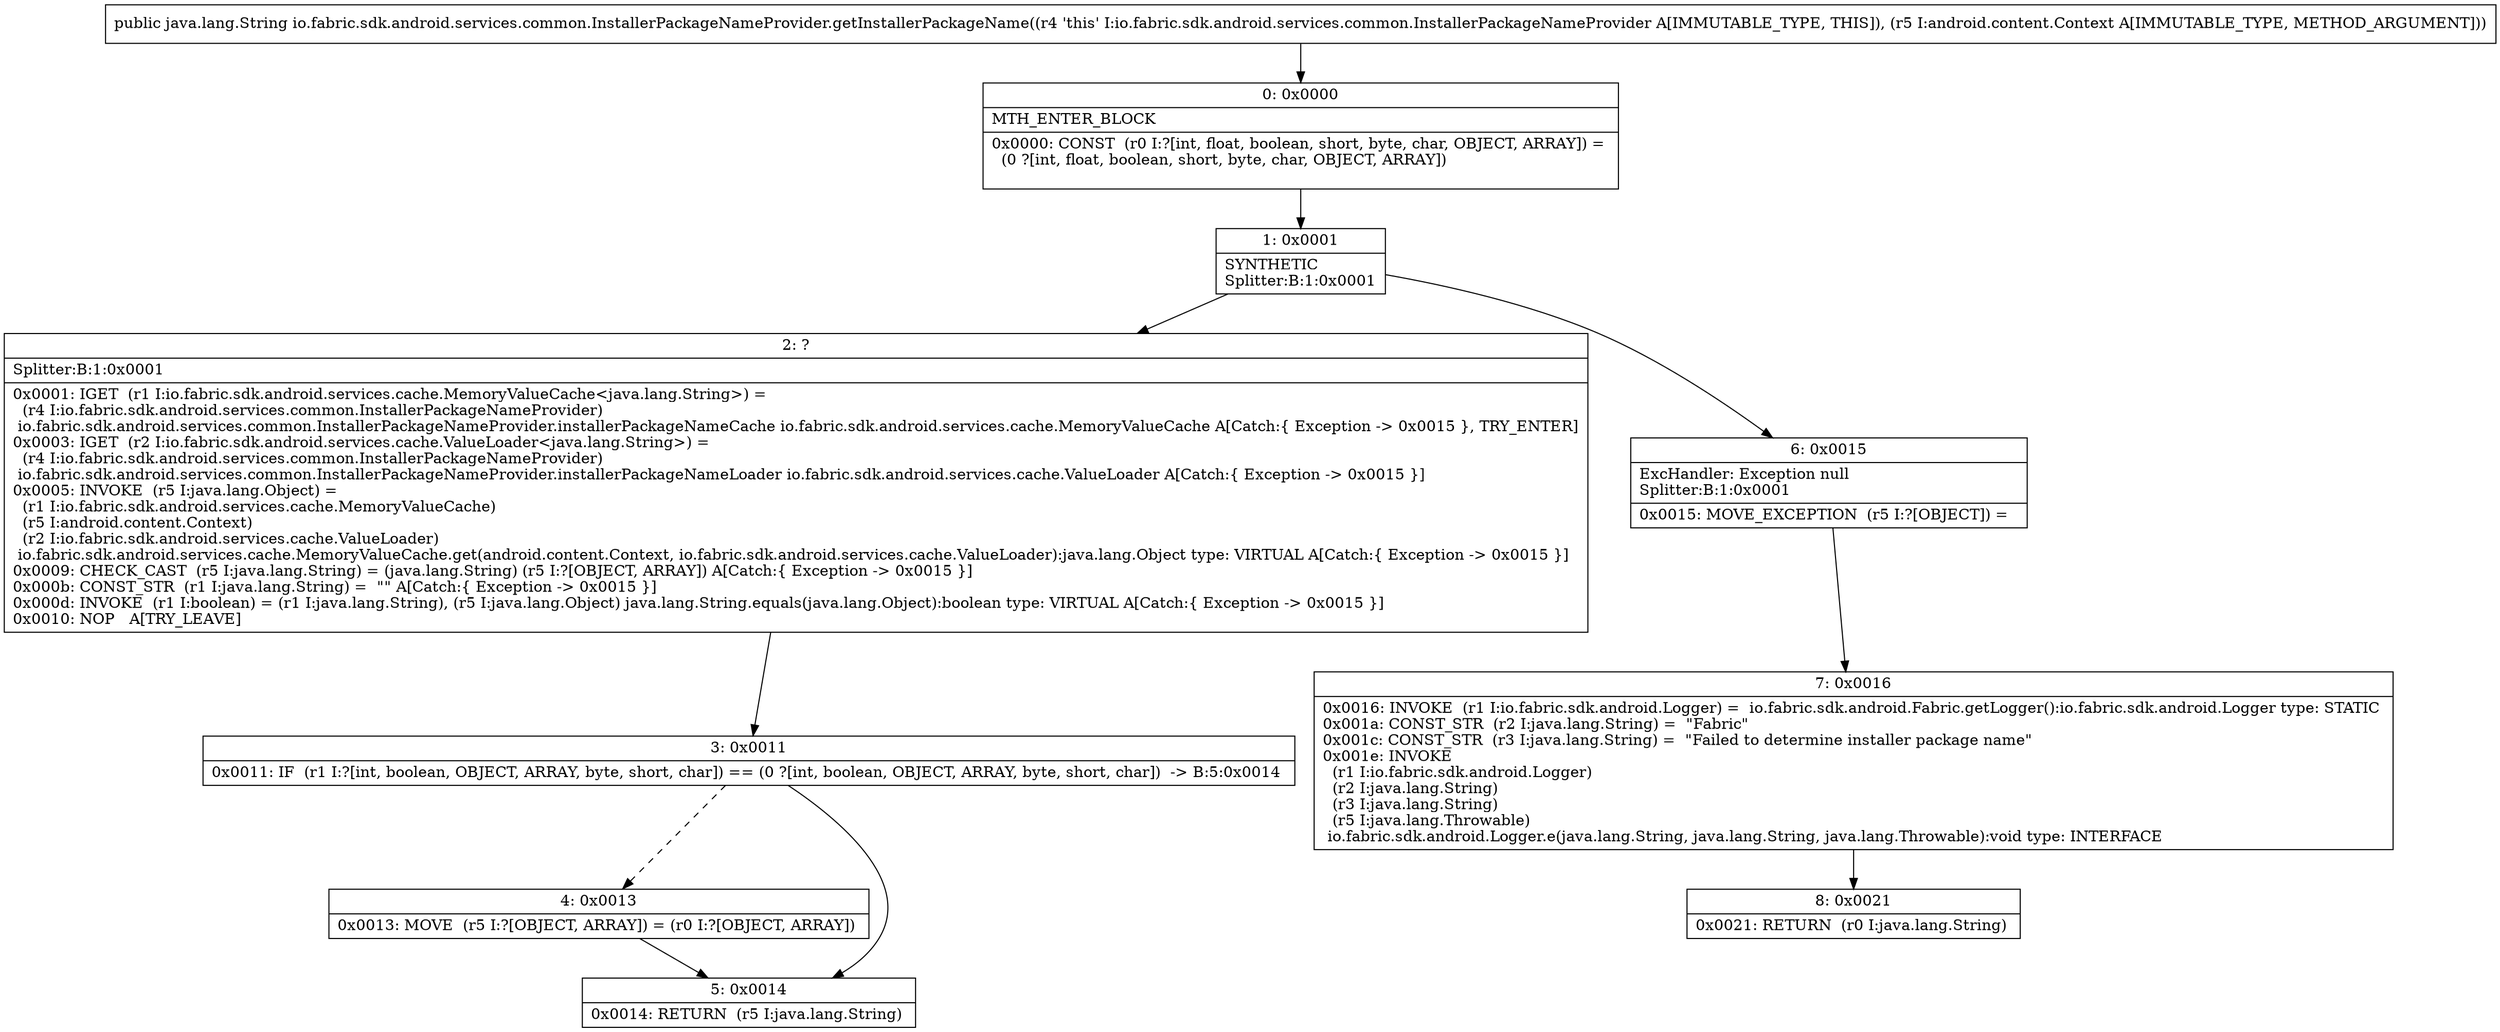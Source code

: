digraph "CFG forio.fabric.sdk.android.services.common.InstallerPackageNameProvider.getInstallerPackageName(Landroid\/content\/Context;)Ljava\/lang\/String;" {
Node_0 [shape=record,label="{0\:\ 0x0000|MTH_ENTER_BLOCK\l|0x0000: CONST  (r0 I:?[int, float, boolean, short, byte, char, OBJECT, ARRAY]) = \l  (0 ?[int, float, boolean, short, byte, char, OBJECT, ARRAY])\l \l}"];
Node_1 [shape=record,label="{1\:\ 0x0001|SYNTHETIC\lSplitter:B:1:0x0001\l}"];
Node_2 [shape=record,label="{2\:\ ?|Splitter:B:1:0x0001\l|0x0001: IGET  (r1 I:io.fabric.sdk.android.services.cache.MemoryValueCache\<java.lang.String\>) = \l  (r4 I:io.fabric.sdk.android.services.common.InstallerPackageNameProvider)\l io.fabric.sdk.android.services.common.InstallerPackageNameProvider.installerPackageNameCache io.fabric.sdk.android.services.cache.MemoryValueCache A[Catch:\{ Exception \-\> 0x0015 \}, TRY_ENTER]\l0x0003: IGET  (r2 I:io.fabric.sdk.android.services.cache.ValueLoader\<java.lang.String\>) = \l  (r4 I:io.fabric.sdk.android.services.common.InstallerPackageNameProvider)\l io.fabric.sdk.android.services.common.InstallerPackageNameProvider.installerPackageNameLoader io.fabric.sdk.android.services.cache.ValueLoader A[Catch:\{ Exception \-\> 0x0015 \}]\l0x0005: INVOKE  (r5 I:java.lang.Object) = \l  (r1 I:io.fabric.sdk.android.services.cache.MemoryValueCache)\l  (r5 I:android.content.Context)\l  (r2 I:io.fabric.sdk.android.services.cache.ValueLoader)\l io.fabric.sdk.android.services.cache.MemoryValueCache.get(android.content.Context, io.fabric.sdk.android.services.cache.ValueLoader):java.lang.Object type: VIRTUAL A[Catch:\{ Exception \-\> 0x0015 \}]\l0x0009: CHECK_CAST  (r5 I:java.lang.String) = (java.lang.String) (r5 I:?[OBJECT, ARRAY]) A[Catch:\{ Exception \-\> 0x0015 \}]\l0x000b: CONST_STR  (r1 I:java.lang.String) =  \"\" A[Catch:\{ Exception \-\> 0x0015 \}]\l0x000d: INVOKE  (r1 I:boolean) = (r1 I:java.lang.String), (r5 I:java.lang.Object) java.lang.String.equals(java.lang.Object):boolean type: VIRTUAL A[Catch:\{ Exception \-\> 0x0015 \}]\l0x0010: NOP   A[TRY_LEAVE]\l}"];
Node_3 [shape=record,label="{3\:\ 0x0011|0x0011: IF  (r1 I:?[int, boolean, OBJECT, ARRAY, byte, short, char]) == (0 ?[int, boolean, OBJECT, ARRAY, byte, short, char])  \-\> B:5:0x0014 \l}"];
Node_4 [shape=record,label="{4\:\ 0x0013|0x0013: MOVE  (r5 I:?[OBJECT, ARRAY]) = (r0 I:?[OBJECT, ARRAY]) \l}"];
Node_5 [shape=record,label="{5\:\ 0x0014|0x0014: RETURN  (r5 I:java.lang.String) \l}"];
Node_6 [shape=record,label="{6\:\ 0x0015|ExcHandler: Exception null\lSplitter:B:1:0x0001\l|0x0015: MOVE_EXCEPTION  (r5 I:?[OBJECT]) =  \l}"];
Node_7 [shape=record,label="{7\:\ 0x0016|0x0016: INVOKE  (r1 I:io.fabric.sdk.android.Logger) =  io.fabric.sdk.android.Fabric.getLogger():io.fabric.sdk.android.Logger type: STATIC \l0x001a: CONST_STR  (r2 I:java.lang.String) =  \"Fabric\" \l0x001c: CONST_STR  (r3 I:java.lang.String) =  \"Failed to determine installer package name\" \l0x001e: INVOKE  \l  (r1 I:io.fabric.sdk.android.Logger)\l  (r2 I:java.lang.String)\l  (r3 I:java.lang.String)\l  (r5 I:java.lang.Throwable)\l io.fabric.sdk.android.Logger.e(java.lang.String, java.lang.String, java.lang.Throwable):void type: INTERFACE \l}"];
Node_8 [shape=record,label="{8\:\ 0x0021|0x0021: RETURN  (r0 I:java.lang.String) \l}"];
MethodNode[shape=record,label="{public java.lang.String io.fabric.sdk.android.services.common.InstallerPackageNameProvider.getInstallerPackageName((r4 'this' I:io.fabric.sdk.android.services.common.InstallerPackageNameProvider A[IMMUTABLE_TYPE, THIS]), (r5 I:android.content.Context A[IMMUTABLE_TYPE, METHOD_ARGUMENT])) }"];
MethodNode -> Node_0;
Node_0 -> Node_1;
Node_1 -> Node_2;
Node_1 -> Node_6;
Node_2 -> Node_3;
Node_3 -> Node_4[style=dashed];
Node_3 -> Node_5;
Node_4 -> Node_5;
Node_6 -> Node_7;
Node_7 -> Node_8;
}

